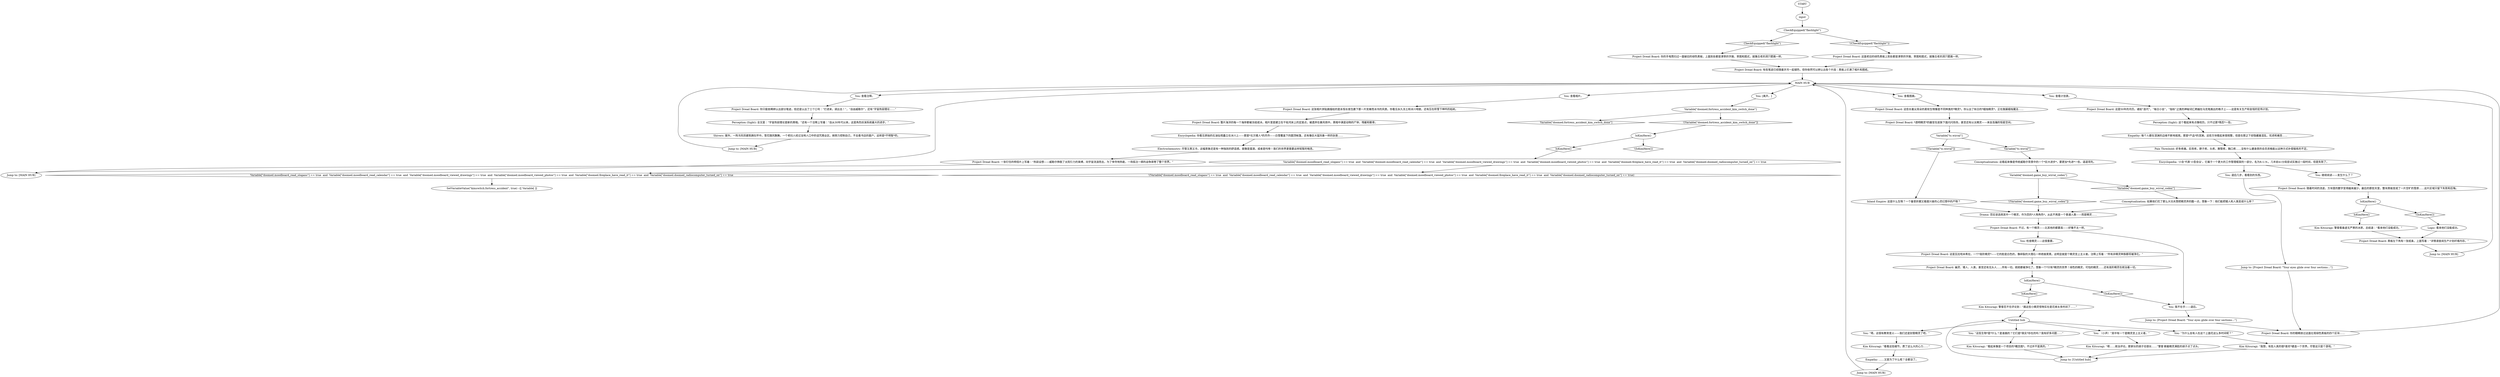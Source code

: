 # DOOMED / MOODBOARD
# Fortress Accident's whiteboard. Has three sections: game-related concept art, production schedule and Soona's notes.
# ==================================================
digraph G {
	  0 [label="START"];
	  1 [label="input"];
	  2 [label="Pain Threshold: 好多疼痛。后背疼，脖子疼，头疼，腕管疼，胸口疼……没有什么健身房的会员资格能以这种方式补偿锻炼的不足。"];
	  3 [label="Kim Kitsuragi: “看看这些细节。费了这么大的心力……”"];
	  4 [label="Empathy: 每个人都在深渊的边缘不断地摇晃。那是*产品*的深渊。这些方块看起来很规整，但是在那之下却隐藏着混乱、忧虑和痛苦……"];
	  5 [label="Encyclopedia: 你看见原始的石油钻塔矗立在冰川上——那是*北方矮人*的杰作——白雪覆盖下的圆顶帐篷，还有像巨大猛犸象一样的驮兽……"];
	  6 [label="You: 查看注释。"];
	  7 [label="You: “嗯。这很有教育意义——我们还是别管精灵了吧。”"];
	  8 [label="You: 继续阅读——发生什么了？"];
	  9 [label="Kim Kitsuragi: 警督忍不住评论到：“画这些小精灵怪物实在是花掉太多时间了……”"];
	  10 [label="You: 退后几步，看看别的东西。"];
	  11 [label="SetVariableValue(\"kimswitch.fortress_accident\", true) --[[ Variable[ ]]"];
	  12 [label="Jump to: [Untitled hub]"];
	  13 [label="You: “这些生物*是*什么？是谁画的？它们是*真实*存在的吗？我有好多问题……”"];
	  14 [label="Jump to: [Project Dread Board: \"Your eyes glide over four sections...\"]"];
	  15 [label="You: 查看相片。"];
	  16 [label="Jump to: [Project Dread Board: \"Your eyes glide over four sections...\"]"];
	  17 [label="MAIN HUB"];
	  18 [label="Jump to: [MAIN HUB]"];
	  19 [label="You: [离开。]"];
	  20 [label="Project Dread Board: 你的手电筒扫过一面破旧的绿色黑板，上面到处都是潦草的字画、草图和图式，就像古老的洞穴壁画一样。"];
	  21 [label="CheckEquipped(\"flashlight\")"];
	  22 [label="CheckEquipped(\"flashlight\")", shape=diamond];
	  23 [label="!(CheckEquipped(\"flashlight\"))", shape=diamond];
	  24 [label="Logic: 看来他们没能成功。"];
	  25 [label="Project Dread Board: 有些笔迹已经随着岁月一起褪色，但你依然可以辨认出各个片段：黑板上钉满了相片和图纸。"];
	  26 [label="Electrochemistry: 尽管又黑又冷，这幅景象还是有一种独到的舒适感。就像是蛋酒，或者是吗啡！我们的世界更需要这样短暂的喘息。"];
	  27 [label="Project Dread Board: 这些长着尖耳朵的柔软生物像是不同种类的*精灵*。你认出了秋日的*蜡烛精灵*，正在施展蜡烛魔法……"];
	  28 [label="Conceptualization: 这看起来像是传统威勒尔背景中的一个*巨大进步*，要更加*先进*一些。遥遥领先。"];
	  29 [label="Jump to: [MAIN HUB]"];
	  30 [label="Variable[\"doomed.game_buy_wirral_codex\"]"];
	  31 [label="Variable[\"doomed.game_buy_wirral_codex\"]", shape=diamond];
	  32 [label="!(Variable[\"doomed.game_buy_wirral_codex\"])", shape=diamond];
	  33 [label="Variable[\"doomed.fortress_accident_kim_switch_done\"]"];
	  34 [label="Variable[\"doomed.fortress_accident_kim_switch_done\"]", shape=diamond];
	  35 [label="!(Variable[\"doomed.fortress_accident_kim_switch_done\"])", shape=diamond];
	  36 [label="You: 查看图画。"];
	  37 [label="Inland Empire: 这是什么生物？一个备受折磨又极度兴奋的心灵幻想中的产物？"];
	  38 [label="Empathy: ……又是为了什么呢？全都没了。"];
	  39 [label="Jump to: [MAIN HUB]"];
	  40 [label="You: 检查精灵——这很重要。"];
	  41 [label="You: 我不在乎——退后。"];
	  42 [label="Project Dread Board: 这面老旧的绿色黑板上到处都是潦草的字画、草图和图式，就像古老的洞穴壁画一样。"];
	  43 [label="Kim Kitsuragi: “嗯……政治评论。那家伙的胡子也很长……”警督 朝着精灵满脸的胡子点了点头。"];
	  44 [label="Project Dread Board: 整片海洋的每一个海岸都被冻结成冰。相片里是建立在干枯河床上的定居点，被遗弃在暴风雨中。黑暗中满是动物的尸体，残躯和骸骨。"];
	  45 [label="Project Dread Board: 你只能依稀辨认出部分笔迹，但还是认出了三个口号：“打进来，调出去！”，“自由威勒尔”，还有“宇宙热寂理论……”"];
	  46 [label="Perception (Sight): 这个看起来有点像校历。只不过更*残忍*一些。"];
	  47 [label="Conceptualization: 如果他们花了那么大功夫想把精灵弄的酷一点，想象一下：他们能把矮人和人类变成什么样？"];
	  48 [label="IsKimHere()"];
	  49 [label="IsKimHere()", shape=diamond];
	  50 [label="!(IsKimHere())", shape=diamond];
	  51 [label="Project Dread Board: 这是50年的月历。诸如“迭代”，“每日小会”，“指标”之类的神秘词汇跨越在马克笔画出的格子上——这是有关生产和金钱的宏伟计划。"];
	  52 [label="Project Dread Board: 不过，有一个精灵——比其他的都要高——好像不太一样。"];
	  53 [label="Variable[\"tc.wirral\"]"];
	  54 [label="Variable[\"tc.wirral\"]", shape=diamond];
	  55 [label="!(Variable[\"tc.wirral\"])", shape=diamond];
	  56 [label="Encyclopedia: ‘小会’代表‘小型会议’。它属于一个更大的工作管理框架的一部分，名为R.U.N.。几年前41分局尝试实施过一段时间，但是失败了。"];
	  57 [label="Kim Kitsuragi: 警督看着虚无严寒的冰原，总结道：“看来他们没能成功。”"];
	  58 [label="Project Dread Board: *透明精灵*的器官在皮肤下面闪闪烁烁，甚至还有以太精灵——来自浩瀚的恒星空间。"];
	  59 [label="You: 查看计划表。"];
	  60 [label="Project Dread Board: 这张相片拼贴画描绘的是永恒长夜包裹下那一片贫瘠而冰冷的风景。你看见永久冻土和冰川地貌，还有压在积雪下呻吟的枯树。"];
	  61 [label="Perception (Sight): 全文是：“宇宙热寂理论是新的黑暗。”还有一个注释上写着：“自从30年代以来，这是角色扮演系统最大的进步。”"];
	  62 [label="Project Dread Board: 你的眼睛掠过这面壮观绿色黑板的四个区块……"];
	  63 [label="IsKimHere()"];
	  64 [label="IsKimHere()", shape=diamond];
	  65 [label="!(IsKimHere())", shape=diamond];
	  66 [label="Project Dread Board: 黑板左下角有一张纸条，上面写着：“详情请查阅生产计划纤维内存。”"];
	  67 [label="You: “为什么会有人在这个上面花这么多时间呢？”"];
	  69 [label="Untitled hub"];
	  70 [label="Jump to: [MAIN HUB]"];
	  71 [label="Variable[\"doomed.moodboard_read_slogans\"] == true  and  Variable[\"doomed.moodboard_read_calendar\"] == true  and  Variable[\"doomed.moodboard_viewed_drawings\"] == true  and  Variable[\"doomed.moodboard_viewed_photos\"] == true  and  Variable[\"doomed.fireplace_have_read_it\"] == true  and  Variable[\"doomed.doomed_radiocomputer_turned_on\"] == true"];
	  72 [label="Variable[\"doomed.moodboard_read_slogans\"] == true  and  Variable[\"doomed.moodboard_read_calendar\"] == true  and  Variable[\"doomed.moodboard_viewed_drawings\"] == true  and  Variable[\"doomed.moodboard_viewed_photos\"] == true  and  Variable[\"doomed.fireplace_have_read_it\"] == true  and  Variable[\"doomed.doomed_radiocomputer_turned_on\"] == true", shape=diamond];
	  73 [label="!(Variable[\"doomed.moodboard_read_slogans\"] == true  and  Variable[\"doomed.moodboard_read_calendar\"] == true  and  Variable[\"doomed.moodboard_viewed_drawings\"] == true  and  Variable[\"doomed.moodboard_viewed_photos\"] == true  and  Variable[\"doomed.fireplace_have_read_it\"] == true  and  Variable[\"doomed.doomed_radiocomputer_turned_on\"] == true)", shape=diamond];
	  74 [label="Shivers: 屋外，一阵冷风将建筑拥在怀中。雪花随风飘舞。一个老妇人经过当地人口中的诅咒商业区。她努力控制自己，不去看书店的窗户。这样是*不明智*的。"];
	  75 [label="Project Dread Board: 随着时间的流逝，方块里的数字变得越来越少。最后的那些天里，整块黑板变成了一片空旷的雪原……这片区域只留下失败和后悔。"];
	  76 [label="IsKimHere()"];
	  77 [label="IsKimHere()", shape=diamond];
	  78 [label="!(IsKimHere())", shape=diamond];
	  79 [label="You: （小声）“其中有一个是精灵至上主义者。”"];
	  80 [label="Kim Kitsuragi: “看起来像是一个项目的*概念图*。不过并不是真的。”"];
	  81 [label="Project Dread Board: 幽灵、矮人、人类，甚至还有无头人……所有一切。统统都被净化了。想象一个*只有*精灵的世界！绿色的精灵，可怕的精灵……还有高阶精灵在统治着一切。"];
	  82 [label="Drama: 您应该选择其中一个精灵，作为您的*人物角色*。从此不再是一个普通人类——而是精灵……"];
	  83 [label="Kim Kitsuragi: “我想，有些人真的很*喜欢*建造一个世界。尽管这只是个游戏。”"];
	  84 [label="Project Dread Board: 一张钉住的明信片上写着：“热寂设想——威勒尔挣脱了太阳引力的束缚，向宇宙流浪而去，为了争夺地热能，一场孤注一掷的战争席卷了整个世界。”"];
	  85 [label="Project Dread Board: 这是瓦拉哈米希拉，一个*高阶精灵*——它的脸是白色的，像碎裂的大理石一样疤痕累累。这明显就是个精灵至上主义者。注释上写着：“所有非精灵种族都将被净化。”"];
	  0 -> 1
	  1 -> 21
	  2 -> 56
	  3 -> 38
	  4 -> 2
	  5 -> 26
	  6 -> 45
	  7 -> 3
	  8 -> 75
	  9 -> 69
	  10 -> 16
	  12 -> 69
	  13 -> 80
	  14 -> 62
	  15 -> 60
	  16 -> 62
	  17 -> 36
	  17 -> 6
	  17 -> 15
	  17 -> 19
	  17 -> 59
	  18 -> 17
	  19 -> 33
	  20 -> 25
	  21 -> 22
	  21 -> 23
	  22 -> 20
	  23 -> 42
	  24 -> 66
	  25 -> 17
	  26 -> 84
	  27 -> 58
	  28 -> 30
	  29 -> 17
	  30 -> 32
	  30 -> 31
	  31 -> 47
	  32 -> 82
	  33 -> 34
	  33 -> 35
	  35 -> 48
	  36 -> 27
	  37 -> 82
	  38 -> 29
	  39 -> 17
	  40 -> 85
	  41 -> 14
	  42 -> 25
	  43 -> 12
	  44 -> 5
	  45 -> 61
	  46 -> 4
	  47 -> 82
	  48 -> 49
	  48 -> 50
	  49 -> 71
	  51 -> 46
	  52 -> 40
	  52 -> 41
	  53 -> 54
	  53 -> 55
	  54 -> 28
	  55 -> 37
	  56 -> 8
	  56 -> 10
	  57 -> 66
	  58 -> 53
	  59 -> 51
	  60 -> 44
	  61 -> 74
	  62 -> 17
	  63 -> 64
	  63 -> 65
	  64 -> 57
	  65 -> 24
	  66 -> 39
	  67 -> 83
	  69 -> 67
	  69 -> 7
	  69 -> 13
	  69 -> 79
	  70 -> 17
	  71 -> 72
	  71 -> 73
	  72 -> 11
	  74 -> 70
	  75 -> 63
	  76 -> 77
	  76 -> 78
	  77 -> 9
	  78 -> 41
	  79 -> 43
	  80 -> 12
	  81 -> 76
	  82 -> 52
	  83 -> 12
	  84 -> 18
	  85 -> 81
}

